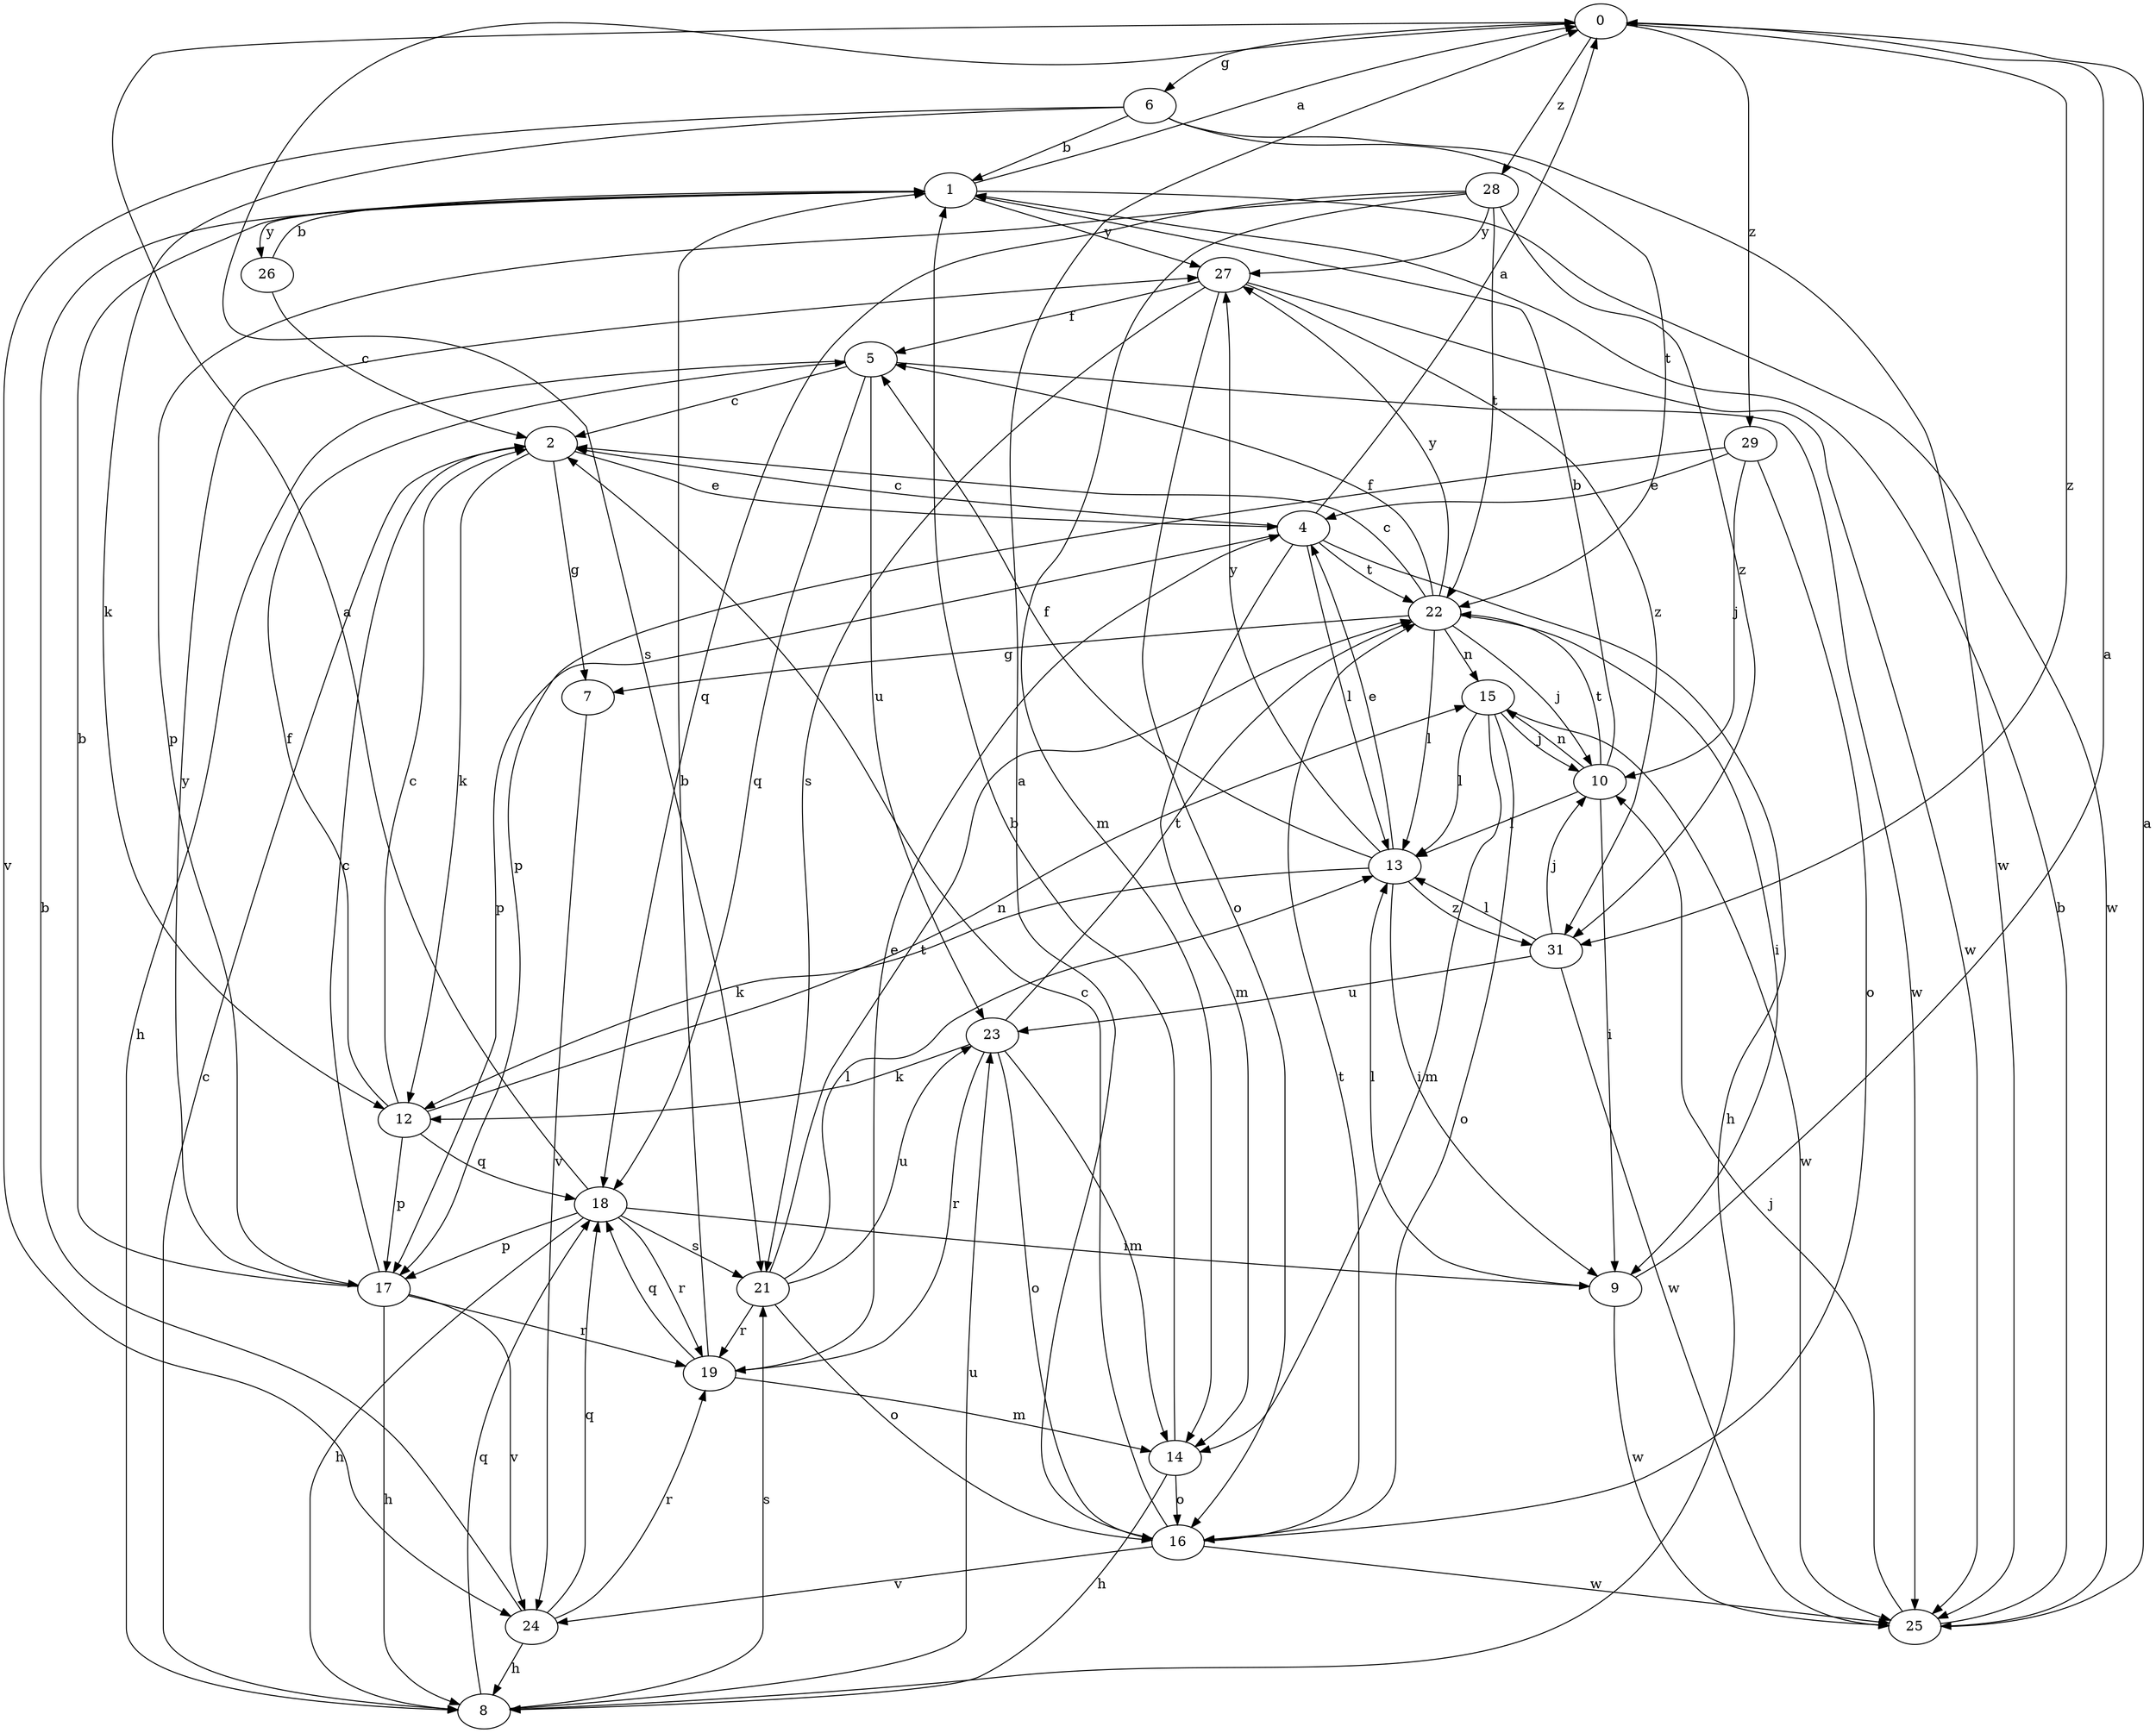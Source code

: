 strict digraph  {
0;
1;
2;
4;
5;
6;
7;
8;
9;
10;
12;
13;
14;
15;
16;
17;
18;
19;
21;
22;
23;
24;
25;
26;
27;
28;
29;
31;
0 -> 6  [label=g];
0 -> 21  [label=s];
0 -> 28  [label=z];
0 -> 29  [label=z];
0 -> 31  [label=z];
1 -> 0  [label=a];
1 -> 25  [label=w];
1 -> 26  [label=y];
1 -> 27  [label=y];
2 -> 4  [label=e];
2 -> 7  [label=g];
2 -> 12  [label=k];
4 -> 0  [label=a];
4 -> 2  [label=c];
4 -> 8  [label=h];
4 -> 13  [label=l];
4 -> 14  [label=m];
4 -> 17  [label=p];
4 -> 22  [label=t];
5 -> 2  [label=c];
5 -> 8  [label=h];
5 -> 18  [label=q];
5 -> 23  [label=u];
5 -> 25  [label=w];
6 -> 1  [label=b];
6 -> 12  [label=k];
6 -> 22  [label=t];
6 -> 24  [label=v];
6 -> 25  [label=w];
7 -> 24  [label=v];
8 -> 2  [label=c];
8 -> 18  [label=q];
8 -> 21  [label=s];
8 -> 23  [label=u];
9 -> 0  [label=a];
9 -> 13  [label=l];
9 -> 25  [label=w];
10 -> 1  [label=b];
10 -> 9  [label=i];
10 -> 13  [label=l];
10 -> 15  [label=n];
10 -> 22  [label=t];
12 -> 2  [label=c];
12 -> 5  [label=f];
12 -> 15  [label=n];
12 -> 17  [label=p];
12 -> 18  [label=q];
13 -> 4  [label=e];
13 -> 5  [label=f];
13 -> 9  [label=i];
13 -> 12  [label=k];
13 -> 27  [label=y];
13 -> 31  [label=z];
14 -> 1  [label=b];
14 -> 8  [label=h];
14 -> 16  [label=o];
15 -> 10  [label=j];
15 -> 13  [label=l];
15 -> 14  [label=m];
15 -> 16  [label=o];
15 -> 25  [label=w];
16 -> 0  [label=a];
16 -> 2  [label=c];
16 -> 22  [label=t];
16 -> 24  [label=v];
16 -> 25  [label=w];
17 -> 1  [label=b];
17 -> 2  [label=c];
17 -> 8  [label=h];
17 -> 19  [label=r];
17 -> 24  [label=v];
17 -> 27  [label=y];
18 -> 0  [label=a];
18 -> 8  [label=h];
18 -> 9  [label=i];
18 -> 17  [label=p];
18 -> 19  [label=r];
18 -> 21  [label=s];
19 -> 1  [label=b];
19 -> 4  [label=e];
19 -> 14  [label=m];
19 -> 18  [label=q];
21 -> 13  [label=l];
21 -> 16  [label=o];
21 -> 19  [label=r];
21 -> 22  [label=t];
21 -> 23  [label=u];
22 -> 2  [label=c];
22 -> 5  [label=f];
22 -> 7  [label=g];
22 -> 9  [label=i];
22 -> 10  [label=j];
22 -> 13  [label=l];
22 -> 15  [label=n];
22 -> 27  [label=y];
23 -> 12  [label=k];
23 -> 14  [label=m];
23 -> 16  [label=o];
23 -> 19  [label=r];
23 -> 22  [label=t];
24 -> 1  [label=b];
24 -> 8  [label=h];
24 -> 18  [label=q];
24 -> 19  [label=r];
25 -> 0  [label=a];
25 -> 1  [label=b];
25 -> 10  [label=j];
26 -> 1  [label=b];
26 -> 2  [label=c];
27 -> 5  [label=f];
27 -> 16  [label=o];
27 -> 21  [label=s];
27 -> 25  [label=w];
27 -> 31  [label=z];
28 -> 14  [label=m];
28 -> 17  [label=p];
28 -> 18  [label=q];
28 -> 22  [label=t];
28 -> 27  [label=y];
28 -> 31  [label=z];
29 -> 4  [label=e];
29 -> 10  [label=j];
29 -> 16  [label=o];
29 -> 17  [label=p];
31 -> 10  [label=j];
31 -> 13  [label=l];
31 -> 23  [label=u];
31 -> 25  [label=w];
}
